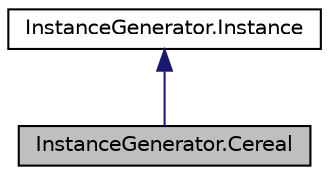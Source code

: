 digraph "InstanceGenerator.Cereal"
{
 // LATEX_PDF_SIZE
  edge [fontname="Helvetica",fontsize="10",labelfontname="Helvetica",labelfontsize="10"];
  node [fontname="Helvetica",fontsize="10",shape=record];
  Node1 [label="InstanceGenerator.Cereal",height=0.2,width=0.4,color="black", fillcolor="grey75", style="filled", fontcolor="black",tooltip=" "];
  Node2 -> Node1 [dir="back",color="midnightblue",fontsize="10",style="solid",fontname="Helvetica"];
  Node2 [label="InstanceGenerator.Instance",height=0.2,width=0.4,color="black", fillcolor="white", style="filled",URL="$classInstanceGenerator_1_1Instance.html",tooltip=" "];
}
